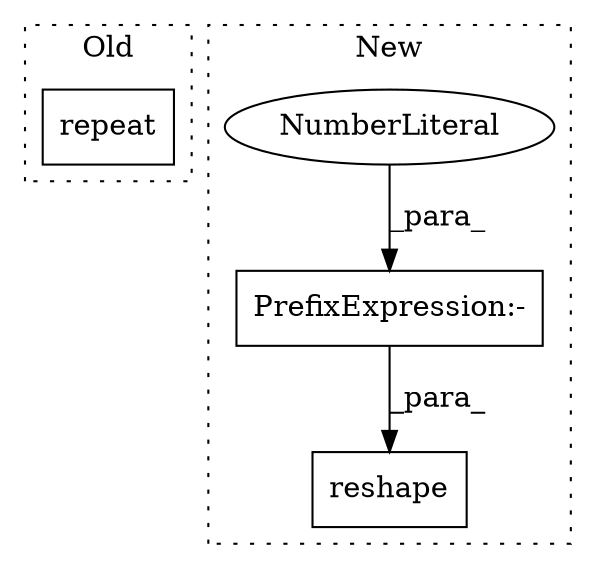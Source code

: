 digraph G {
subgraph cluster0 {
1 [label="repeat" a="32" s="1809,1819" l="7,1" shape="box"];
label = "Old";
style="dotted";
}
subgraph cluster1 {
2 [label="reshape" a="32" s="1837,1864" l="8,1" shape="box"];
3 [label="PrefixExpression:-" a="38" s="1862" l="1" shape="box"];
4 [label="NumberLiteral" a="34" s="1863" l="1" shape="ellipse"];
label = "New";
style="dotted";
}
3 -> 2 [label="_para_"];
4 -> 3 [label="_para_"];
}